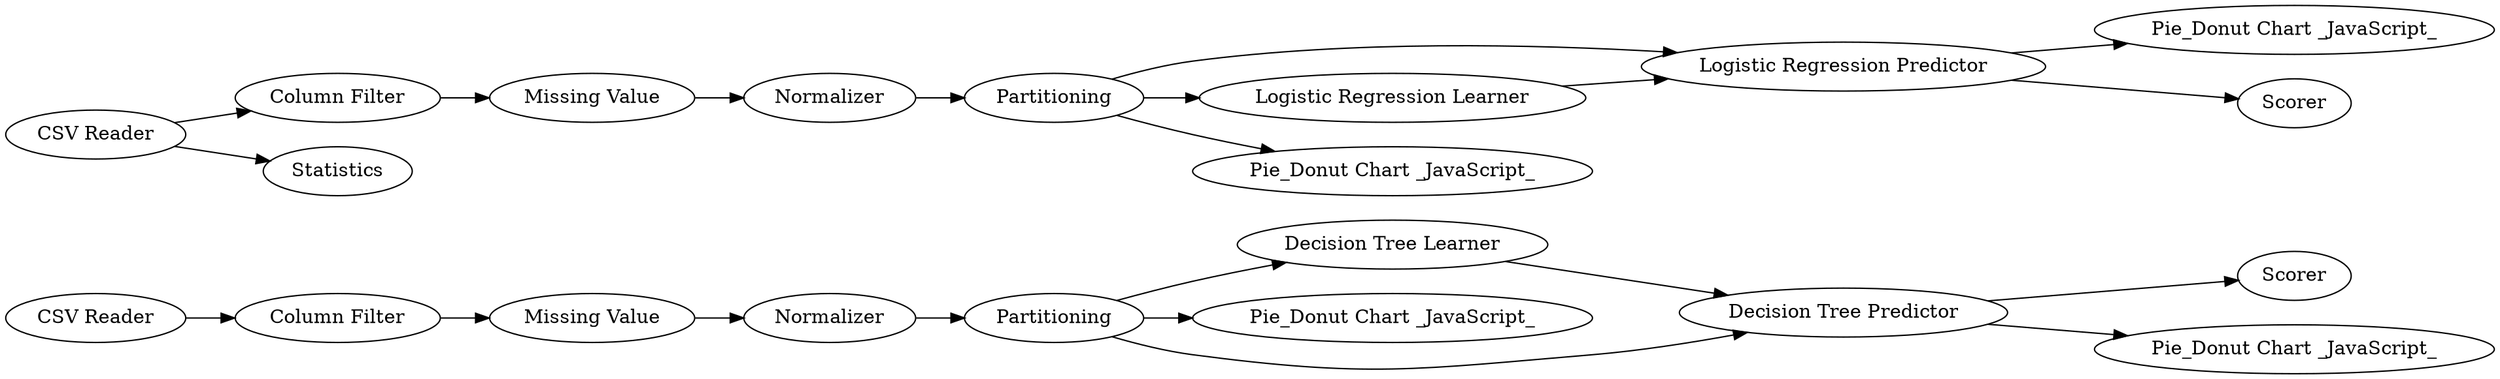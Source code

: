 digraph {
	"-5359362280047755110_13" [label="Missing Value"]
	"-5359362280047755110_15" [label=Partitioning]
	"-5359362280047755110_1" [label="CSV Reader"]
	"-5359362280047755110_5" [label=Partitioning]
	"-5359362280047755110_16" [label="Decision Tree Learner"]
	"-5359362280047755110_2" [label="Column Filter"]
	"-5359362280047755110_11" [label="CSV Reader"]
	"-5359362280047755110_18" [label=Scorer]
	"-5359362280047755110_19" [label="Pie_Donut Chart _JavaScript_"]
	"-5359362280047755110_7" [label="Logistic Regression Predictor"]
	"-5359362280047755110_6" [label="Logistic Regression Learner"]
	"-5359362280047755110_20" [label="Pie_Donut Chart _JavaScript_"]
	"-5359362280047755110_21" [label=Statistics]
	"-5359362280047755110_17" [label="Decision Tree Predictor"]
	"-5359362280047755110_10" [label="Pie_Donut Chart _JavaScript_"]
	"-5359362280047755110_12" [label="Column Filter"]
	"-5359362280047755110_4" [label=Normalizer]
	"-5359362280047755110_3" [label="Missing Value"]
	"-5359362280047755110_9" [label="Pie_Donut Chart _JavaScript_"]
	"-5359362280047755110_8" [label=Scorer]
	"-5359362280047755110_14" [label=Normalizer]
	"-5359362280047755110_17" -> "-5359362280047755110_18"
	"-5359362280047755110_6" -> "-5359362280047755110_7"
	"-5359362280047755110_5" -> "-5359362280047755110_10"
	"-5359362280047755110_15" -> "-5359362280047755110_16"
	"-5359362280047755110_14" -> "-5359362280047755110_15"
	"-5359362280047755110_1" -> "-5359362280047755110_21"
	"-5359362280047755110_3" -> "-5359362280047755110_4"
	"-5359362280047755110_1" -> "-5359362280047755110_2"
	"-5359362280047755110_15" -> "-5359362280047755110_19"
	"-5359362280047755110_13" -> "-5359362280047755110_14"
	"-5359362280047755110_17" -> "-5359362280047755110_20"
	"-5359362280047755110_15" -> "-5359362280047755110_17"
	"-5359362280047755110_5" -> "-5359362280047755110_7"
	"-5359362280047755110_2" -> "-5359362280047755110_3"
	"-5359362280047755110_4" -> "-5359362280047755110_5"
	"-5359362280047755110_7" -> "-5359362280047755110_9"
	"-5359362280047755110_11" -> "-5359362280047755110_12"
	"-5359362280047755110_5" -> "-5359362280047755110_6"
	"-5359362280047755110_12" -> "-5359362280047755110_13"
	"-5359362280047755110_7" -> "-5359362280047755110_8"
	"-5359362280047755110_16" -> "-5359362280047755110_17"
	rankdir=LR
}
